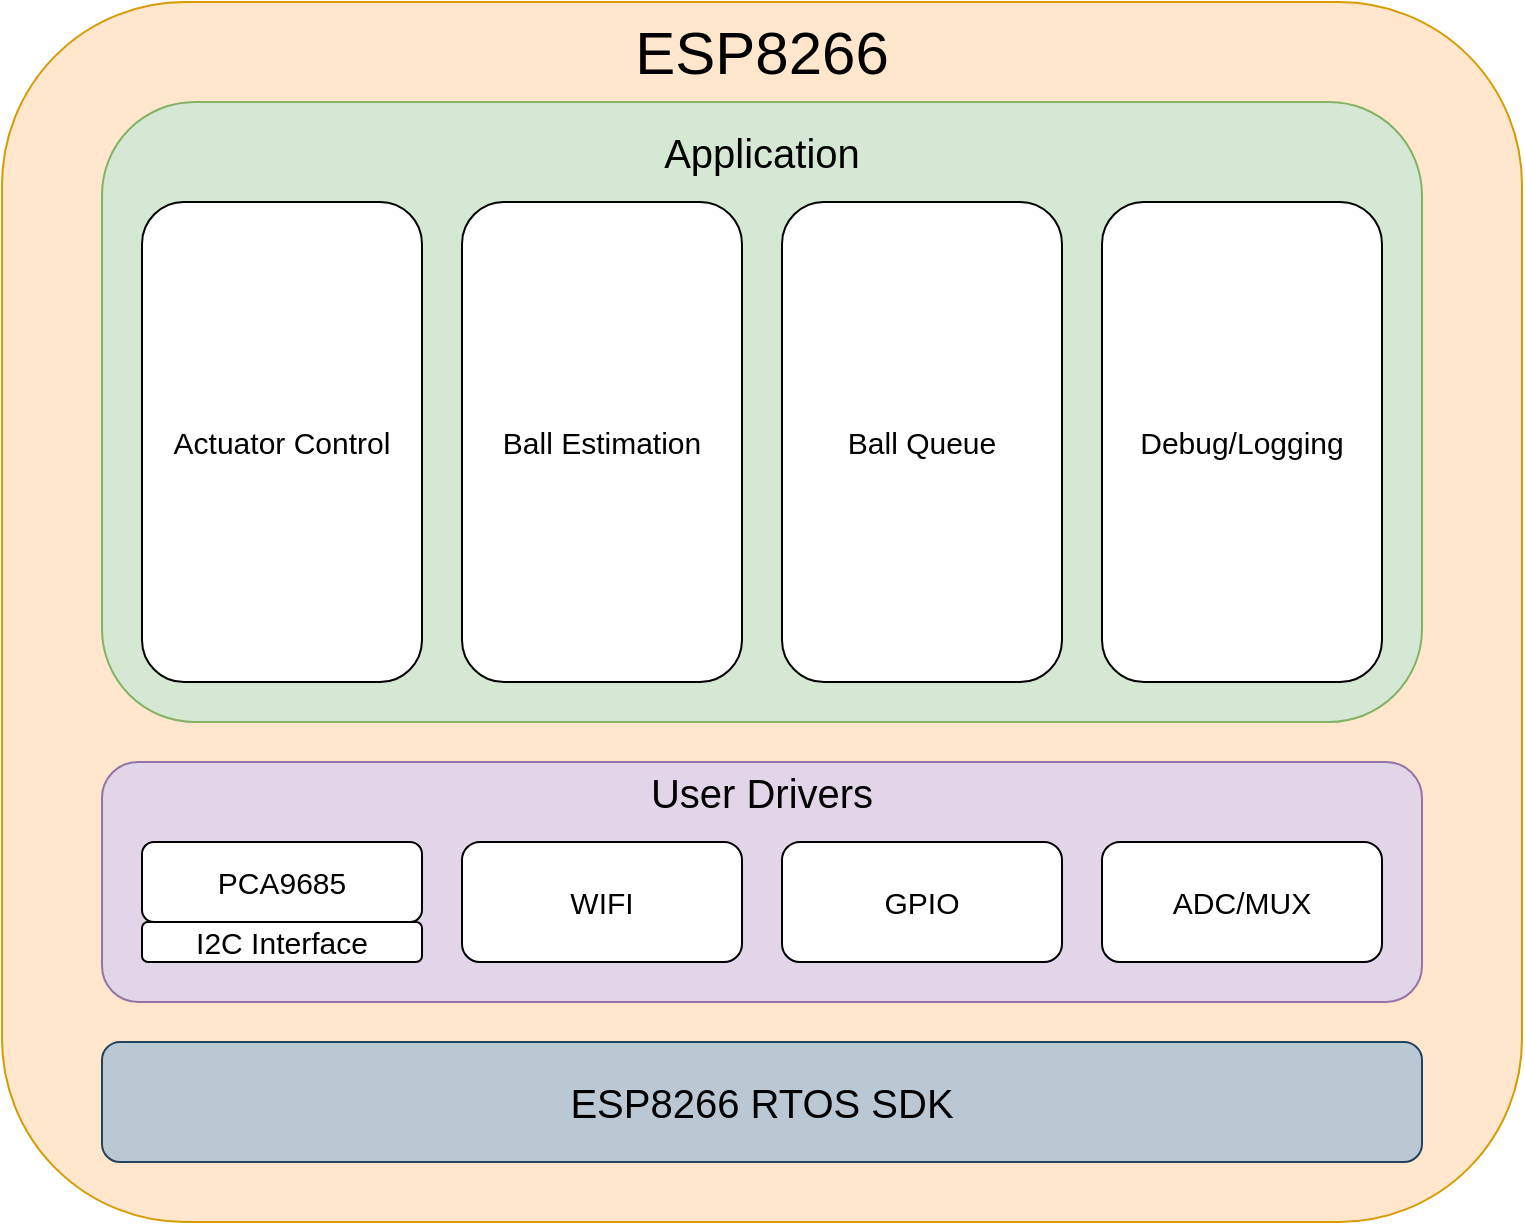 <mxfile version="24.8.6">
  <diagram name="Page-1" id="gAS8q_FBTUJKZxbPJjKo">
    <mxGraphModel dx="1247" dy="683" grid="0" gridSize="10" guides="1" tooltips="1" connect="1" arrows="1" fold="1" page="1" pageScale="1" pageWidth="2000" pageHeight="2000" math="0" shadow="0">
      <root>
        <mxCell id="0" />
        <mxCell id="1" parent="0" />
        <mxCell id="UayXlqCAlgJvMUclcxfE-1" value="" style="rounded=1;whiteSpace=wrap;html=1;fillColor=#ffe6cc;strokeColor=#d79b00;" vertex="1" parent="1">
          <mxGeometry x="720" y="600" width="760" height="610" as="geometry" />
        </mxCell>
        <mxCell id="UayXlqCAlgJvMUclcxfE-2" value="" style="rounded=1;whiteSpace=wrap;html=1;fillColor=#bac8d3;strokeColor=#23445d;" vertex="1" parent="1">
          <mxGeometry x="770" y="1120" width="660" height="60" as="geometry" />
        </mxCell>
        <mxCell id="UayXlqCAlgJvMUclcxfE-3" value="" style="rounded=1;whiteSpace=wrap;html=1;fillColor=#e1d5e7;strokeColor=#9673a6;" vertex="1" parent="1">
          <mxGeometry x="770" y="980" width="660" height="120" as="geometry" />
        </mxCell>
        <mxCell id="UayXlqCAlgJvMUclcxfE-4" value="" style="rounded=1;whiteSpace=wrap;html=1;fillColor=#d5e8d4;strokeColor=#82b366;" vertex="1" parent="1">
          <mxGeometry x="770" y="650" width="660" height="310" as="geometry" />
        </mxCell>
        <mxCell id="UayXlqCAlgJvMUclcxfE-5" value="ESP8266" style="text;html=1;align=center;verticalAlign=middle;whiteSpace=wrap;rounded=0;fontSize=30;" vertex="1" parent="1">
          <mxGeometry x="1020" y="610" width="160" height="30" as="geometry" />
        </mxCell>
        <mxCell id="UayXlqCAlgJvMUclcxfE-6" value="Application" style="text;html=1;align=center;verticalAlign=middle;whiteSpace=wrap;rounded=0;fontSize=20;" vertex="1" parent="1">
          <mxGeometry x="1040" y="660" width="120" height="30" as="geometry" />
        </mxCell>
        <mxCell id="UayXlqCAlgJvMUclcxfE-7" value="User Drivers" style="text;html=1;align=center;verticalAlign=middle;whiteSpace=wrap;rounded=0;fontSize=20;" vertex="1" parent="1">
          <mxGeometry x="1040" y="980" width="120" height="30" as="geometry" />
        </mxCell>
        <mxCell id="UayXlqCAlgJvMUclcxfE-8" value="ESP8266 RTOS SDK" style="text;html=1;align=center;verticalAlign=middle;whiteSpace=wrap;rounded=0;fontSize=20;" vertex="1" parent="1">
          <mxGeometry x="990" y="1135" width="220" height="30" as="geometry" />
        </mxCell>
        <mxCell id="UayXlqCAlgJvMUclcxfE-12" value="&lt;font style=&quot;font-size: 15px;&quot;&gt;WIFI&lt;/font&gt;" style="rounded=1;whiteSpace=wrap;html=1;" vertex="1" parent="1">
          <mxGeometry x="950" y="1020" width="140" height="60" as="geometry" />
        </mxCell>
        <mxCell id="UayXlqCAlgJvMUclcxfE-13" value="&lt;font style=&quot;font-size: 15px;&quot;&gt;GPIO&lt;/font&gt;" style="rounded=1;whiteSpace=wrap;html=1;" vertex="1" parent="1">
          <mxGeometry x="1110" y="1020" width="140" height="60" as="geometry" />
        </mxCell>
        <mxCell id="UayXlqCAlgJvMUclcxfE-14" value="&lt;font style=&quot;font-size: 15px;&quot;&gt;ADC/MUX&lt;/font&gt;" style="rounded=1;whiteSpace=wrap;html=1;" vertex="1" parent="1">
          <mxGeometry x="1270" y="1020" width="140" height="60" as="geometry" />
        </mxCell>
        <mxCell id="UayXlqCAlgJvMUclcxfE-16" value="" style="group" vertex="1" connectable="0" parent="1">
          <mxGeometry x="790" y="1020" width="140" height="60" as="geometry" />
        </mxCell>
        <mxCell id="UayXlqCAlgJvMUclcxfE-9" value="&lt;font style=&quot;font-size: 15px;&quot;&gt;I2C Interface&lt;/font&gt;" style="rounded=1;whiteSpace=wrap;html=1;" vertex="1" parent="UayXlqCAlgJvMUclcxfE-16">
          <mxGeometry y="40" width="140" height="20" as="geometry" />
        </mxCell>
        <mxCell id="UayXlqCAlgJvMUclcxfE-10" value="&lt;font style=&quot;font-size: 15px;&quot;&gt;PCA9685&lt;/font&gt;" style="rounded=1;whiteSpace=wrap;html=1;" vertex="1" parent="UayXlqCAlgJvMUclcxfE-16">
          <mxGeometry width="140" height="40" as="geometry" />
        </mxCell>
        <mxCell id="UayXlqCAlgJvMUclcxfE-18" value="&lt;font style=&quot;font-size: 15px;&quot;&gt;Actuator Control&lt;/font&gt;" style="rounded=1;whiteSpace=wrap;html=1;fontSize=15;" vertex="1" parent="1">
          <mxGeometry x="790" y="700" width="140" height="240" as="geometry" />
        </mxCell>
        <mxCell id="UayXlqCAlgJvMUclcxfE-19" value="&lt;font style=&quot;font-size: 15px;&quot;&gt;Ball Estimation&lt;/font&gt;" style="rounded=1;whiteSpace=wrap;html=1;fontSize=15;" vertex="1" parent="1">
          <mxGeometry x="950" y="700" width="140" height="240" as="geometry" />
        </mxCell>
        <mxCell id="UayXlqCAlgJvMUclcxfE-20" value="&lt;font style=&quot;font-size: 15px;&quot;&gt;Ball Queue&lt;/font&gt;" style="rounded=1;whiteSpace=wrap;html=1;" vertex="1" parent="1">
          <mxGeometry x="1110" y="700" width="140" height="240" as="geometry" />
        </mxCell>
        <mxCell id="UayXlqCAlgJvMUclcxfE-21" value="&lt;font style=&quot;font-size: 15px;&quot;&gt;Debug/Logging&lt;/font&gt;" style="rounded=1;whiteSpace=wrap;html=1;" vertex="1" parent="1">
          <mxGeometry x="1270" y="700" width="140" height="240" as="geometry" />
        </mxCell>
      </root>
    </mxGraphModel>
  </diagram>
</mxfile>
